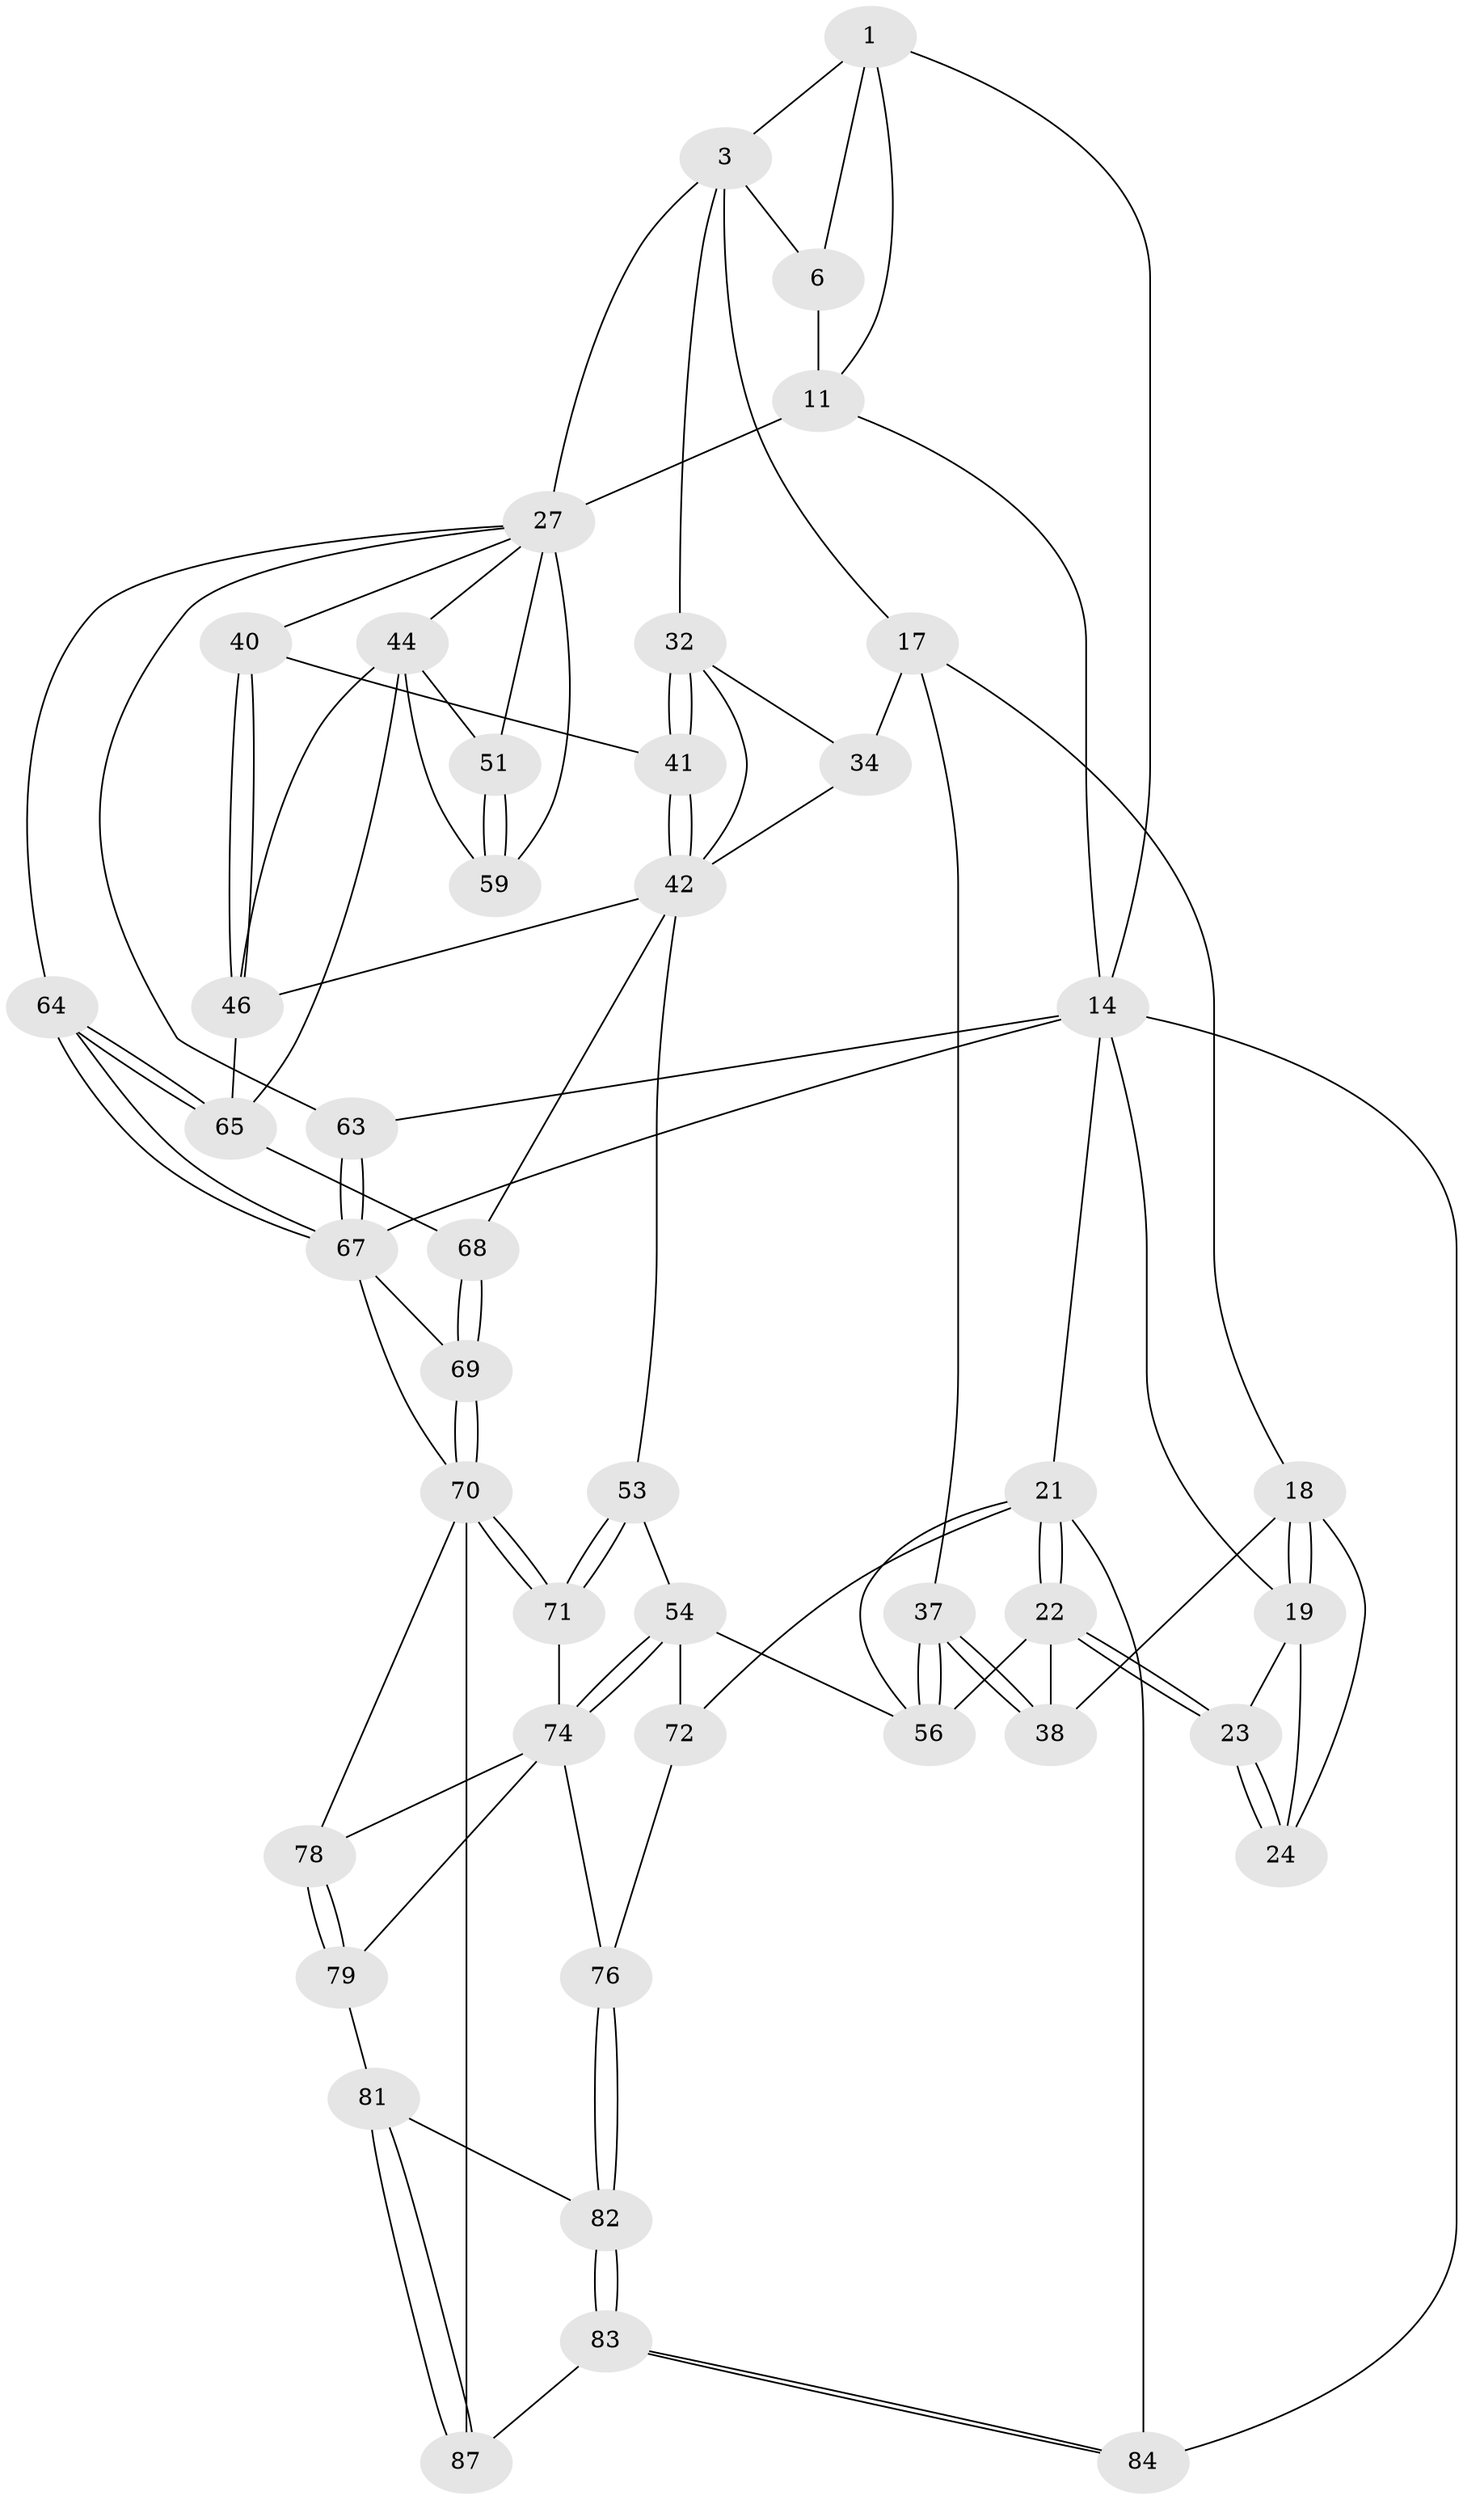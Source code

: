 // original degree distribution, {3: 0.03333333333333333, 5: 0.5, 4: 0.23333333333333334, 6: 0.23333333333333334}
// Generated by graph-tools (version 1.1) at 2025/17/03/09/25 04:17:01]
// undirected, 45 vertices, 108 edges
graph export_dot {
graph [start="1"]
  node [color=gray90,style=filled];
  1 [pos="+0.7552876496321+0",super="+9+2"];
  3 [pos="+0.3907827523110953+0",super="+4"];
  6 [pos="+0.5122010806207108+0.10522345079116908",super="+7"];
  11 [pos="+0.8045060959071988+0.11921986215250858",super="+25+12"];
  14 [pos="+1+0",super="+62+15"];
  17 [pos="+0.30311614753796606+0.14001685777237222",super="+35"];
  18 [pos="+0.252071243325682+0.17280352929289491",super="+26"];
  19 [pos="+0.13338339799494953+0.056218695151072536",super="+20"];
  21 [pos="+0+0.2544582346415061",super="+58"];
  22 [pos="+0+0.24529442215048763",super="+39"];
  23 [pos="+0+0.17330190883242697"];
  24 [pos="+0.1331239770848107+0.16228042376954116"];
  27 [pos="+0.8376216209529199+0.15572776445684403",super="+28+36"];
  32 [pos="+0.4978307744817374+0.22229877025280861",super="+33"];
  34 [pos="+0.40219589574392106+0.33801473534927395"];
  37 [pos="+0.25376342811901337+0.3535251564032226"];
  38 [pos="+0.2013784887001198+0.3069945238981259"];
  40 [pos="+0.6944726981552213+0.31148882082154317"];
  41 [pos="+0.5928951308316639+0.32807981187835134"];
  42 [pos="+0.5879850066649074+0.5157624196134895",super="+48+43"];
  44 [pos="+0.8540564299772123+0.35582081327951537",super="+45"];
  46 [pos="+0.7050107203838883+0.48338865206210924",super="+47"];
  51 [pos="+0.9692767799010666+0.37679242510971495"];
  53 [pos="+0.47640537362442126+0.5475790153072511"];
  54 [pos="+0.29760929850234435+0.5828440092549709",super="+55"];
  56 [pos="+0.2641734873356476+0.5505622145044142",super="+57"];
  59 [pos="+0.8561159867394161+0.5106756313263427"];
  63 [pos="+1+1"];
  64 [pos="+0.9380939217300133+0.7180701878743454"];
  65 [pos="+0.8536676398701671+0.6644113829980087",super="+66"];
  67 [pos="+1+0.8776307369113112",super="+80"];
  68 [pos="+0.671232949626348+0.7120371148524508"];
  69 [pos="+0.6557621505575533+0.7845154164560998"];
  70 [pos="+0.5720022524723152+0.8202402802347593",super="+85"];
  71 [pos="+0.502268830338163+0.728150948431234"];
  72 [pos="+0.03900347134541396+0.7041912448050971"];
  74 [pos="+0.2969508905293733+0.5862078087645095",super="+77+75"];
  76 [pos="+0.1102609254152531+0.7233188950619606"];
  78 [pos="+0.34693686537909585+0.7964211205203287"];
  79 [pos="+0.23431796769289123+0.7950327377418243"];
  81 [pos="+0.23003170040099172+0.7990290179844248"];
  82 [pos="+0.1911010809393274+0.8316136593430158"];
  83 [pos="+0.07230538588199631+1"];
  84 [pos="+0+1"];
  87 [pos="+0.31813787455252635+0.8919212399464516",super="+88"];
  1 -- 11;
  1 -- 3;
  1 -- 14;
  1 -- 6;
  3 -- 32;
  3 -- 17;
  3 -- 6;
  3 -- 27;
  6 -- 11;
  11 -- 27 [weight=3];
  11 -- 14;
  14 -- 84 [weight=2];
  14 -- 63;
  14 -- 67;
  14 -- 21;
  14 -- 19;
  17 -- 18;
  17 -- 34;
  17 -- 37;
  18 -- 19;
  18 -- 19;
  18 -- 24;
  18 -- 38;
  19 -- 24;
  19 -- 23;
  21 -- 22;
  21 -- 22;
  21 -- 56;
  21 -- 72;
  21 -- 84;
  22 -- 23;
  22 -- 23;
  22 -- 38;
  22 -- 56;
  23 -- 24;
  23 -- 24;
  27 -- 40;
  27 -- 44;
  27 -- 64;
  27 -- 51;
  27 -- 59;
  27 -- 63;
  32 -- 41;
  32 -- 41;
  32 -- 34;
  32 -- 42;
  34 -- 42;
  37 -- 38;
  37 -- 38;
  37 -- 56;
  37 -- 56;
  40 -- 41;
  40 -- 46;
  40 -- 46;
  41 -- 42;
  41 -- 42;
  42 -- 68;
  42 -- 46;
  42 -- 53;
  44 -- 51;
  44 -- 65;
  44 -- 59;
  44 -- 46;
  46 -- 65;
  51 -- 59;
  51 -- 59;
  53 -- 54;
  53 -- 71;
  53 -- 71;
  54 -- 74;
  54 -- 74;
  54 -- 56;
  54 -- 72;
  63 -- 67;
  63 -- 67;
  64 -- 65;
  64 -- 65;
  64 -- 67;
  64 -- 67;
  65 -- 68;
  67 -- 69;
  67 -- 70;
  68 -- 69;
  68 -- 69;
  69 -- 70;
  69 -- 70;
  70 -- 71;
  70 -- 71;
  70 -- 87 [weight=2];
  70 -- 78;
  71 -- 74;
  72 -- 76;
  74 -- 78;
  74 -- 76;
  74 -- 79;
  76 -- 82;
  76 -- 82;
  78 -- 79;
  78 -- 79;
  79 -- 81;
  81 -- 82;
  81 -- 87;
  81 -- 87;
  82 -- 83;
  82 -- 83;
  83 -- 84;
  83 -- 84;
  83 -- 87;
}

